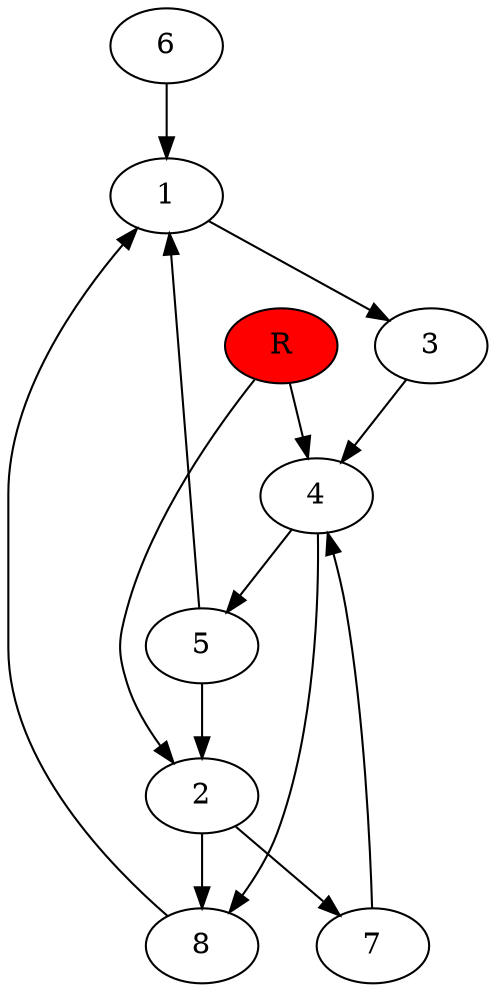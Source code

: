 digraph prb745 {
	1
	2
	3
	4
	5
	6
	7
	8
	R [fillcolor="#ff0000" style=filled]
	1 -> 3
	2 -> 7
	2 -> 8
	3 -> 4
	4 -> 5
	4 -> 8
	5 -> 1
	5 -> 2
	6 -> 1
	7 -> 4
	8 -> 1
	R -> 2
	R -> 4
}
